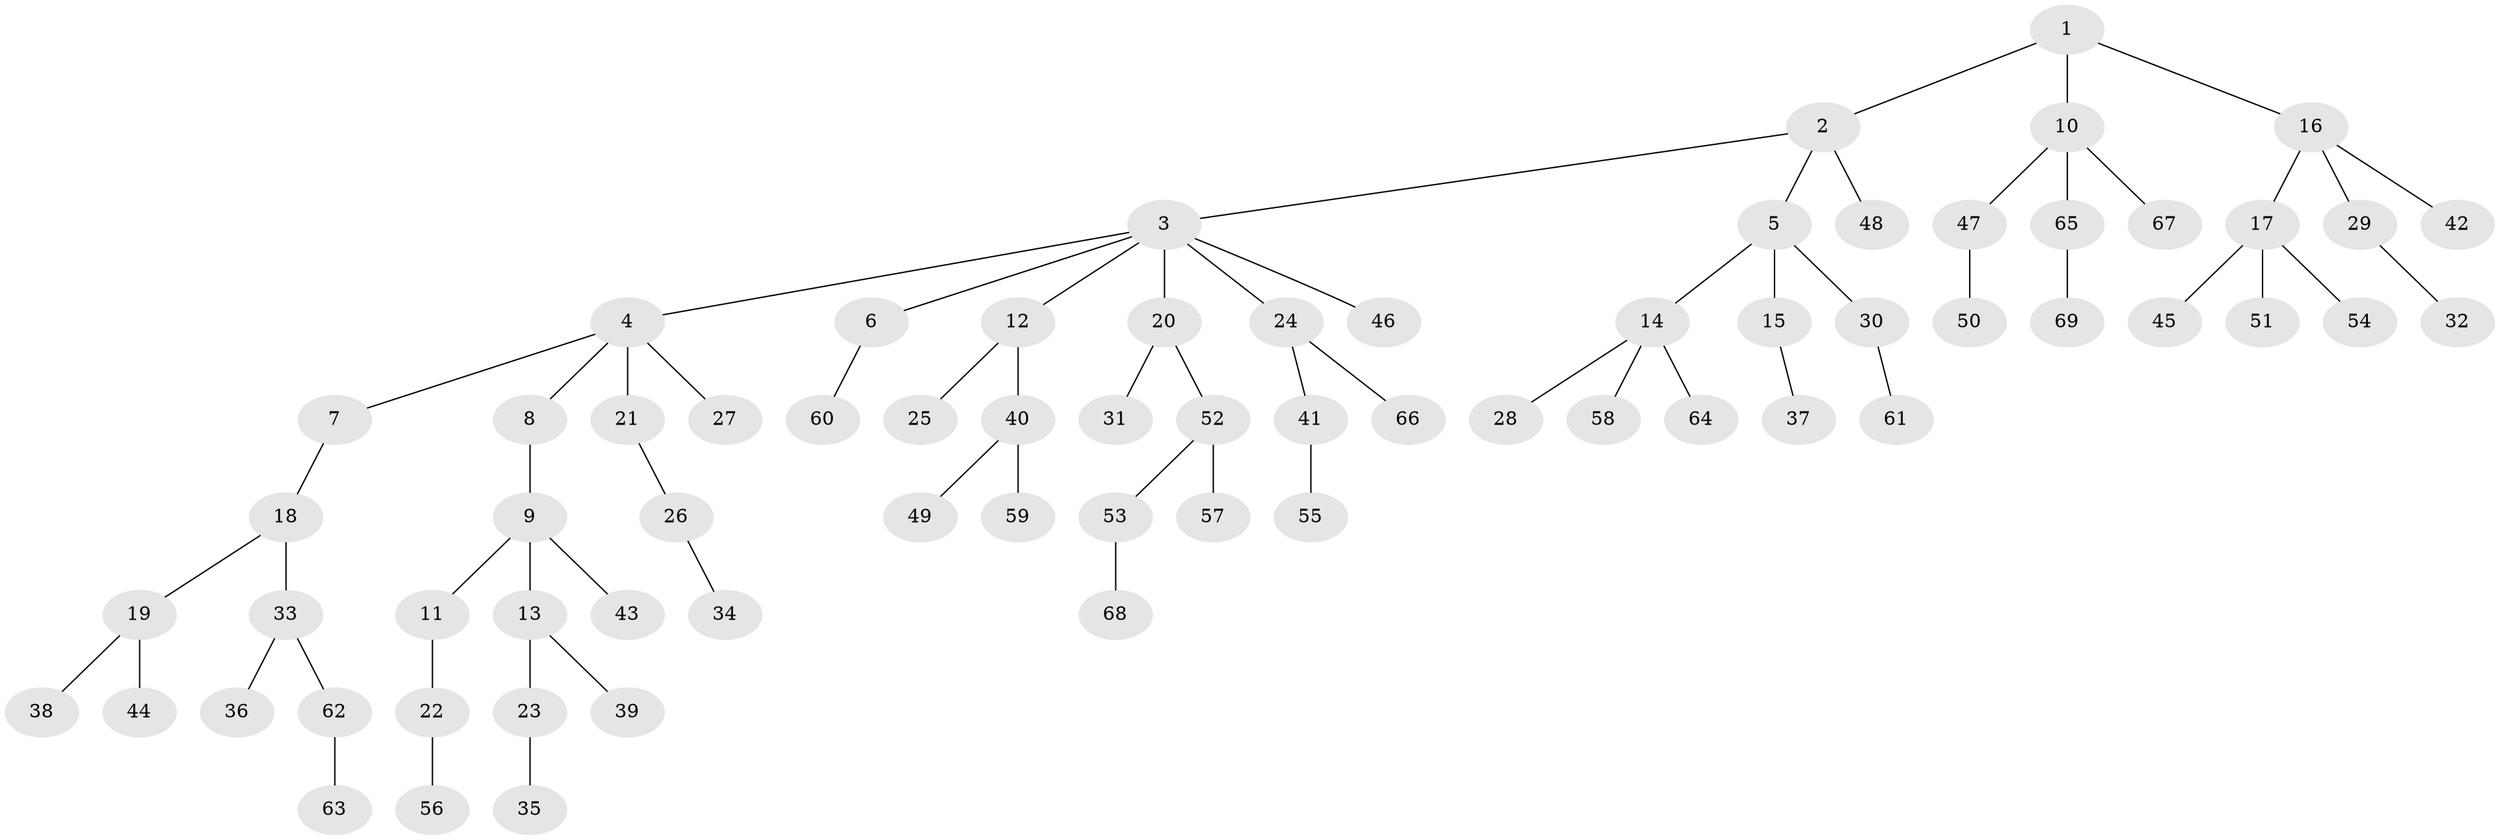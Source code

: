 // Generated by graph-tools (version 1.1) at 2025/52/03/09/25 04:52:33]
// undirected, 69 vertices, 68 edges
graph export_dot {
graph [start="1"]
  node [color=gray90,style=filled];
  1;
  2;
  3;
  4;
  5;
  6;
  7;
  8;
  9;
  10;
  11;
  12;
  13;
  14;
  15;
  16;
  17;
  18;
  19;
  20;
  21;
  22;
  23;
  24;
  25;
  26;
  27;
  28;
  29;
  30;
  31;
  32;
  33;
  34;
  35;
  36;
  37;
  38;
  39;
  40;
  41;
  42;
  43;
  44;
  45;
  46;
  47;
  48;
  49;
  50;
  51;
  52;
  53;
  54;
  55;
  56;
  57;
  58;
  59;
  60;
  61;
  62;
  63;
  64;
  65;
  66;
  67;
  68;
  69;
  1 -- 2;
  1 -- 10;
  1 -- 16;
  2 -- 3;
  2 -- 5;
  2 -- 48;
  3 -- 4;
  3 -- 6;
  3 -- 12;
  3 -- 20;
  3 -- 24;
  3 -- 46;
  4 -- 7;
  4 -- 8;
  4 -- 21;
  4 -- 27;
  5 -- 14;
  5 -- 15;
  5 -- 30;
  6 -- 60;
  7 -- 18;
  8 -- 9;
  9 -- 11;
  9 -- 13;
  9 -- 43;
  10 -- 47;
  10 -- 65;
  10 -- 67;
  11 -- 22;
  12 -- 25;
  12 -- 40;
  13 -- 23;
  13 -- 39;
  14 -- 28;
  14 -- 58;
  14 -- 64;
  15 -- 37;
  16 -- 17;
  16 -- 29;
  16 -- 42;
  17 -- 45;
  17 -- 51;
  17 -- 54;
  18 -- 19;
  18 -- 33;
  19 -- 38;
  19 -- 44;
  20 -- 31;
  20 -- 52;
  21 -- 26;
  22 -- 56;
  23 -- 35;
  24 -- 41;
  24 -- 66;
  26 -- 34;
  29 -- 32;
  30 -- 61;
  33 -- 36;
  33 -- 62;
  40 -- 49;
  40 -- 59;
  41 -- 55;
  47 -- 50;
  52 -- 53;
  52 -- 57;
  53 -- 68;
  62 -- 63;
  65 -- 69;
}

